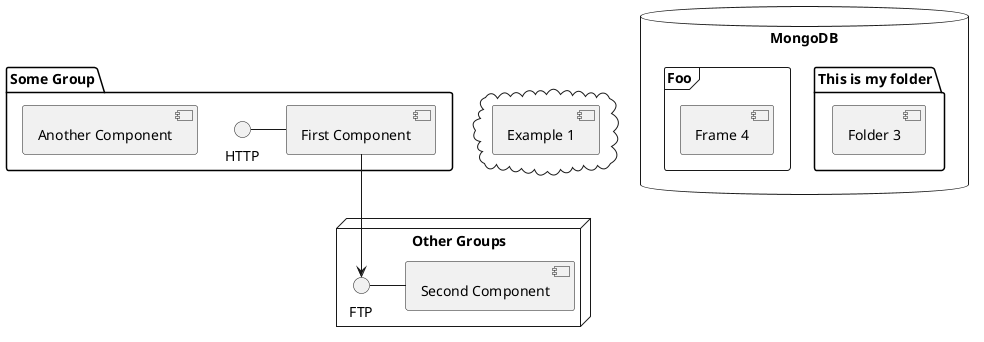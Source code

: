 @startuml Hello World
package "Some Group"{
    HTTP - [First Component]
    [Another Component]
}
node "Other Groups"{
    FTP - [Second Component]
    [First Component] --> FTP
}

cloud {
    [Example 1]
}

database "MongoDB"{
    folder "This is my folder"{
        [Folder 3]
    }
    frame "Foo"{
        [Frame 4]
    }
}


@enduml